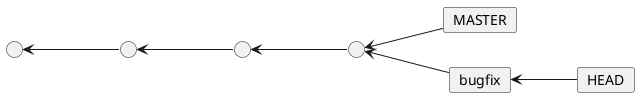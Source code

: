 // https://isgb.otago.ac.nz/infosci/mark.george/Wiki/wiki/PlantUML%20GraphViz%20Layout
@startuml
left to right direction
together {
    circle one as " "
    circle two as " "
    circle three  as " "
    circle four  as " "
    one <-- two
    two <-- three
    three <-- four
}

card MASTER
four <-- MASTER
card bugfix
four <-- bugfix
card HEAD
bugfix <-- HEAD
@enduml

